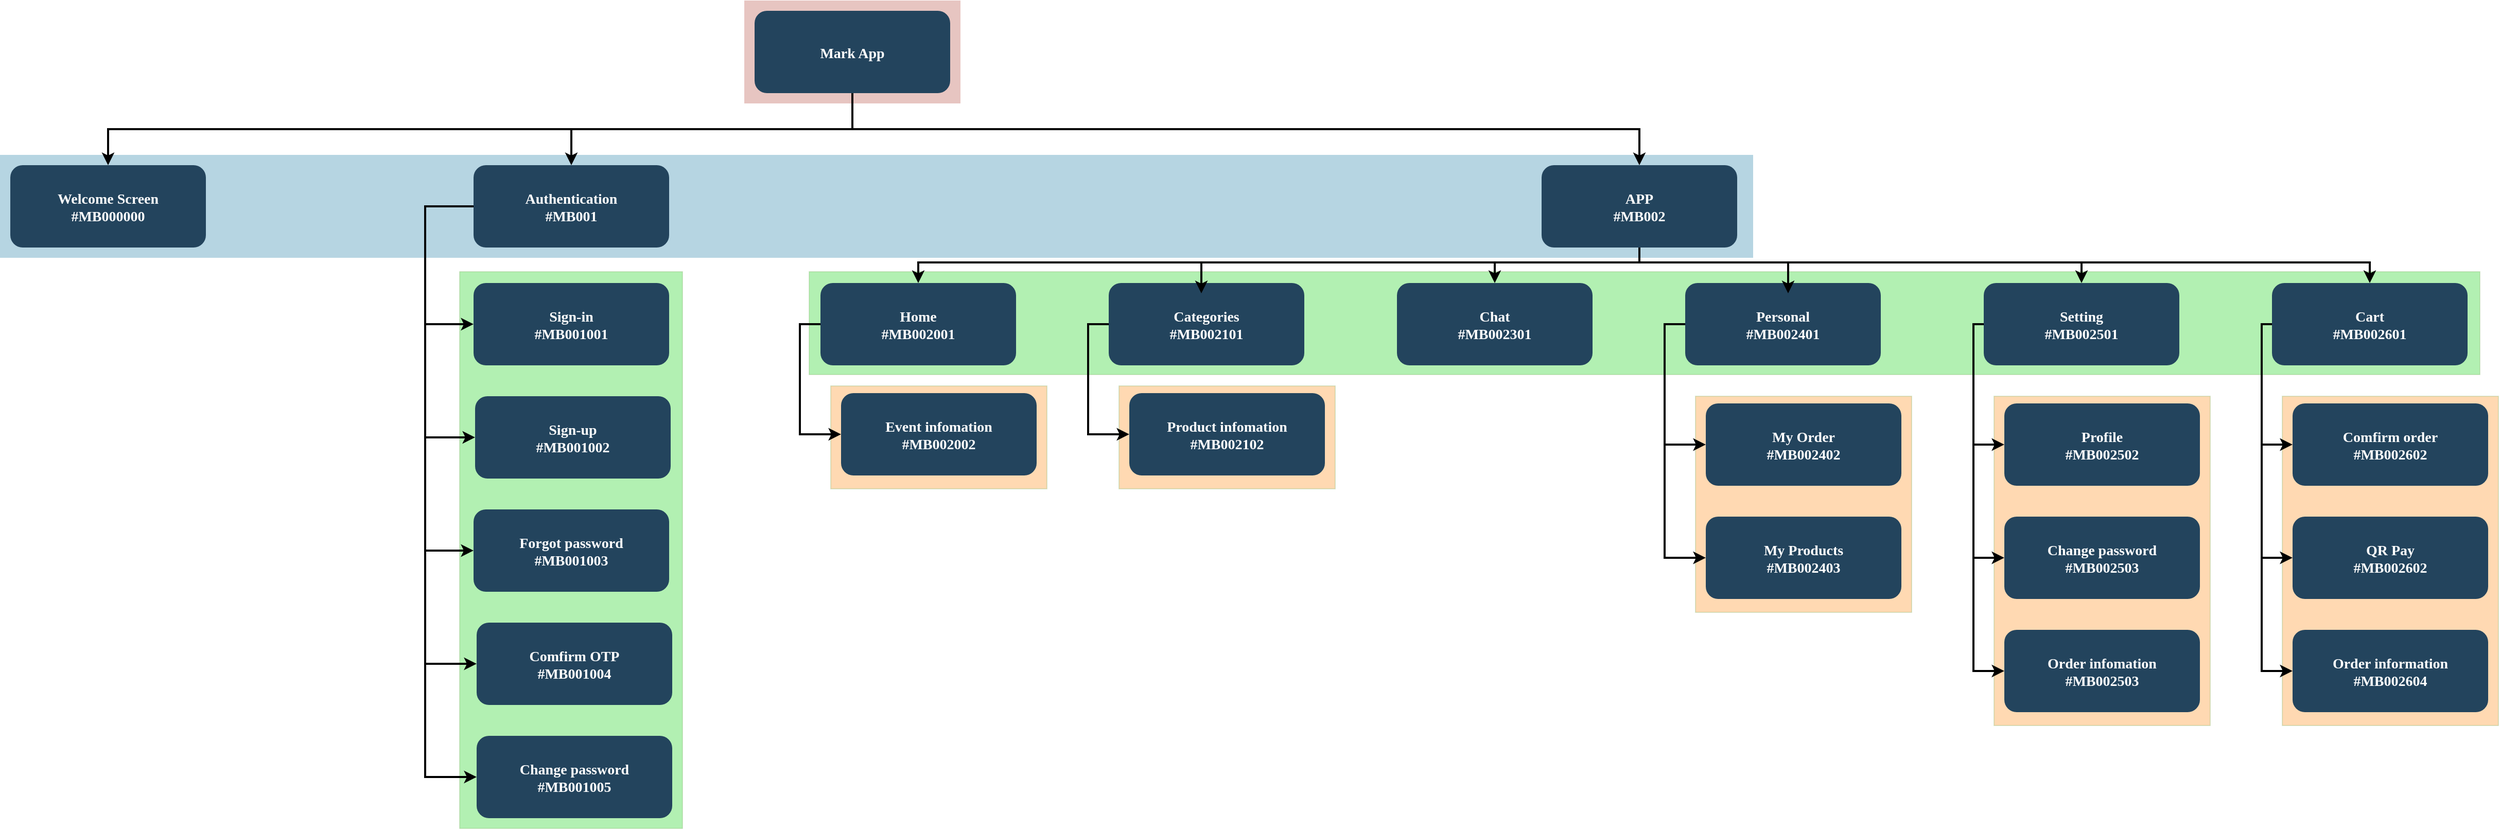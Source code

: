 <mxfile version="14.7.7" type="device" pages="2"><diagram name="Mobile" id="2c0d36ab-eaac-3732-788b-9136903baeff"><mxGraphModel dx="3472" dy="1928" grid="1" gridSize="10" guides="1" tooltips="1" connect="1" arrows="1" fold="1" page="1" pageScale="1.5" pageWidth="1169" pageHeight="827" background="none" math="0" shadow="0"><root><mxCell id="0"/><mxCell id="1" parent="0"/><mxCell id="SdXP8YHTttbCoYiQhdeV-156" value="" style="strokeColor=#82b366;opacity=30;fillColor=#FF8000;" parent="1" vertex="1"><mxGeometry x="2314" y="560" width="210" height="320" as="geometry"/></mxCell><mxCell id="SdXP8YHTttbCoYiQhdeV-155" value="" style="strokeColor=#82b366;opacity=30;fillColor=#FF8000;" parent="1" vertex="1"><mxGeometry x="2034" y="560" width="210" height="320" as="geometry"/></mxCell><mxCell id="SdXP8YHTttbCoYiQhdeV-154" value="" style="strokeColor=#82b366;opacity=30;fillColor=#FF8000;" parent="1" vertex="1"><mxGeometry x="1744" y="560" width="210" height="210" as="geometry"/></mxCell><mxCell id="SdXP8YHTttbCoYiQhdeV-153" value="" style="strokeColor=#82b366;opacity=30;fillColor=#FF8000;" parent="1" vertex="1"><mxGeometry x="1184" y="550" width="210" height="100" as="geometry"/></mxCell><mxCell id="SdXP8YHTttbCoYiQhdeV-152" value="" style="strokeColor=#82b366;opacity=30;fillColor=#FF8000;" parent="1" vertex="1"><mxGeometry x="904" y="550" width="210" height="100" as="geometry"/></mxCell><mxCell id="SdXP8YHTttbCoYiQhdeV-151" value="" style="strokeColor=#82b366;opacity=30;fillColor=#00CC00;" parent="1" vertex="1"><mxGeometry x="543.5" y="439" width="216.5" height="541" as="geometry"/></mxCell><mxCell id="SdXP8YHTttbCoYiQhdeV-149" value="" style="strokeColor=#82b366;opacity=30;fillColor=#00CC00;" parent="1" vertex="1"><mxGeometry x="883" y="439" width="1623" height="100" as="geometry"/></mxCell><mxCell id="123" value="" style="fillColor=#AE4132;strokeColor=none;opacity=30;" parent="1" vertex="1"><mxGeometry x="820" y="175.5" width="210" height="100.0" as="geometry"/></mxCell><mxCell id="122" value="" style="fillColor=#10739E;strokeColor=none;opacity=30;" parent="1" vertex="1"><mxGeometry x="97" y="325.5" width="1703" height="100" as="geometry"/></mxCell><mxCell id="2" value="Mark App" style="rounded=1;fillColor=#23445D;gradientColor=none;strokeColor=none;fontColor=#FFFFFF;fontStyle=1;fontFamily=Tahoma;fontSize=14" parent="1" vertex="1"><mxGeometry x="830" y="185.5" width="190" height="80" as="geometry"/></mxCell><mxCell id="10" value="APP&#10;#MB002" style="rounded=1;fillColor=#23445D;gradientColor=none;strokeColor=none;fontColor=#FFFFFF;fontStyle=1;fontFamily=Tahoma;fontSize=14" parent="1" vertex="1"><mxGeometry x="1594.5" y="335.5" width="190" height="80" as="geometry"/></mxCell><mxCell id="12" value="Authentication&#10;#MB001" style="rounded=1;fillColor=#23445D;gradientColor=none;strokeColor=none;fontColor=#FFFFFF;fontStyle=1;fontFamily=Tahoma;fontSize=14" parent="1" vertex="1"><mxGeometry x="557.0" y="335.5" width="190" height="80" as="geometry"/></mxCell><mxCell id="13" value="Welcome Screen&#10;#MB000000" style="rounded=1;fillColor=#23445D;gradientColor=none;strokeColor=none;fontColor=#FFFFFF;fontStyle=1;fontFamily=Tahoma;fontSize=14" parent="1" vertex="1"><mxGeometry x="107" y="335.5" width="190" height="80" as="geometry"/></mxCell><mxCell id="59" value="" style="edgeStyle=elbowEdgeStyle;elbow=vertical;strokeWidth=2;rounded=0" parent="1" source="2" target="12" edge="1"><mxGeometry x="347" y="225.5" width="100" height="100" as="geometry"><mxPoint x="862.0" y="275.5" as="sourcePoint"/><mxPoint x="1467.0" y="345.5" as="targetPoint"/></mxGeometry></mxCell><mxCell id="61" value="" style="edgeStyle=elbowEdgeStyle;elbow=vertical;strokeWidth=2;rounded=0" parent="1" source="2" target="13" edge="1"><mxGeometry x="-23" y="135.5" width="100" height="100" as="geometry"><mxPoint x="-23" y="235.5" as="sourcePoint"/><mxPoint x="77" y="135.5" as="targetPoint"/></mxGeometry></mxCell><mxCell id="SdXP8YHTttbCoYiQhdeV-123" value="" style="edgeStyle=elbowEdgeStyle;elbow=vertical;strokeWidth=2;rounded=0;exitX=0.5;exitY=1;exitDx=0;exitDy=0;entryX=0.5;entryY=0;entryDx=0;entryDy=0;" parent="1" source="2" target="10" edge="1"><mxGeometry x="347" y="225.5" width="100" height="100" as="geometry"><mxPoint x="862" y="275.5" as="sourcePoint"/><mxPoint x="1467" y="345.5" as="targetPoint"/></mxGeometry></mxCell><mxCell id="SdXP8YHTttbCoYiQhdeV-125" value="Sign-in&#10;#MB001001" style="rounded=1;fillColor=#23445D;gradientColor=none;strokeColor=none;fontColor=#FFFFFF;fontStyle=1;fontFamily=Tahoma;fontSize=14" parent="1" vertex="1"><mxGeometry x="557.0" y="450" width="190" height="80" as="geometry"/></mxCell><mxCell id="SdXP8YHTttbCoYiQhdeV-126" value="Sign-up&#10;#MB001002" style="rounded=1;fillColor=#23445D;gradientColor=none;strokeColor=none;fontColor=#FFFFFF;fontStyle=1;fontFamily=Tahoma;fontSize=14" parent="1" vertex="1"><mxGeometry x="558.5" y="560" width="190" height="80" as="geometry"/></mxCell><mxCell id="SdXP8YHTttbCoYiQhdeV-128" value="Forgot password&#10;#MB001003" style="rounded=1;fillColor=#23445D;gradientColor=none;strokeColor=none;fontColor=#FFFFFF;fontStyle=1;fontFamily=Tahoma;fontSize=14" parent="1" vertex="1"><mxGeometry x="557.0" y="670" width="190" height="80" as="geometry"/></mxCell><mxCell id="SdXP8YHTttbCoYiQhdeV-129" value="Comfirm OTP&#10;#MB001004" style="rounded=1;fillColor=#23445D;gradientColor=none;strokeColor=none;fontColor=#FFFFFF;fontStyle=1;fontFamily=Tahoma;fontSize=14" parent="1" vertex="1"><mxGeometry x="560.0" y="780" width="190" height="80" as="geometry"/></mxCell><mxCell id="SdXP8YHTttbCoYiQhdeV-130" value="Change password&#10;#MB001005" style="rounded=1;fillColor=#23445D;gradientColor=none;strokeColor=none;fontColor=#FFFFFF;fontStyle=1;fontFamily=Tahoma;fontSize=14" parent="1" vertex="1"><mxGeometry x="560.0" y="890" width="190" height="80" as="geometry"/></mxCell><mxCell id="SdXP8YHTttbCoYiQhdeV-131" value="Home&#10;#MB002001" style="rounded=1;fillColor=#23445D;gradientColor=none;strokeColor=none;fontColor=#FFFFFF;fontStyle=1;fontFamily=Tahoma;fontSize=14" parent="1" vertex="1"><mxGeometry x="894" y="450" width="190" height="80" as="geometry"/></mxCell><mxCell id="SdXP8YHTttbCoYiQhdeV-133" value="Categories&#10;#MB002101" style="rounded=1;fillColor=#23445D;gradientColor=none;strokeColor=none;fontColor=#FFFFFF;fontStyle=1;fontFamily=Tahoma;fontSize=14" parent="1" vertex="1"><mxGeometry x="1174" y="450" width="190" height="80" as="geometry"/></mxCell><mxCell id="SdXP8YHTttbCoYiQhdeV-134" value="Chat&#10;#MB002301" style="rounded=1;fillColor=#23445D;gradientColor=none;strokeColor=none;fontColor=#FFFFFF;fontStyle=1;fontFamily=Tahoma;fontSize=14" parent="1" vertex="1"><mxGeometry x="1454" y="450" width="190" height="80" as="geometry"/></mxCell><mxCell id="SdXP8YHTttbCoYiQhdeV-135" value="Setting&#10;#MB002501" style="rounded=1;fillColor=#23445D;gradientColor=none;strokeColor=none;fontColor=#FFFFFF;fontStyle=1;fontFamily=Tahoma;fontSize=14" parent="1" vertex="1"><mxGeometry x="2024" y="450" width="190" height="80" as="geometry"/></mxCell><mxCell id="SdXP8YHTttbCoYiQhdeV-136" value="Profile&#10;#MB002502" style="rounded=1;fillColor=#23445D;gradientColor=none;strokeColor=none;fontColor=#FFFFFF;fontStyle=1;fontFamily=Tahoma;fontSize=14" parent="1" vertex="1"><mxGeometry x="2044" y="567" width="190" height="80" as="geometry"/></mxCell><mxCell id="SdXP8YHTttbCoYiQhdeV-137" value="Change password&#10;#MB002503" style="rounded=1;fillColor=#23445D;gradientColor=none;strokeColor=none;fontColor=#FFFFFF;fontStyle=1;fontFamily=Tahoma;fontSize=14" parent="1" vertex="1"><mxGeometry x="2044" y="677" width="190" height="80" as="geometry"/></mxCell><mxCell id="SdXP8YHTttbCoYiQhdeV-138" value="Order infomation&#10;#MB002503" style="rounded=1;fillColor=#23445D;gradientColor=none;strokeColor=none;fontColor=#FFFFFF;fontStyle=1;fontFamily=Tahoma;fontSize=14" parent="1" vertex="1"><mxGeometry x="2044" y="787" width="190" height="80" as="geometry"/></mxCell><mxCell id="SdXP8YHTttbCoYiQhdeV-139" value="Personal&#10;#MB002401" style="rounded=1;fillColor=#23445D;gradientColor=none;strokeColor=none;fontColor=#FFFFFF;fontStyle=1;fontFamily=Tahoma;fontSize=14" parent="1" vertex="1"><mxGeometry x="1734" y="450" width="190" height="80" as="geometry"/></mxCell><mxCell id="SdXP8YHTttbCoYiQhdeV-140" value="Cart&#10;#MB002601" style="rounded=1;fillColor=#23445D;gradientColor=none;strokeColor=none;fontColor=#FFFFFF;fontStyle=1;fontFamily=Tahoma;fontSize=14" parent="1" vertex="1"><mxGeometry x="2304" y="450" width="190" height="80" as="geometry"/></mxCell><mxCell id="SdXP8YHTttbCoYiQhdeV-141" value="Comfirm order&#10;#MB002602" style="rounded=1;fillColor=#23445D;gradientColor=none;strokeColor=none;fontColor=#FFFFFF;fontStyle=1;fontFamily=Tahoma;fontSize=14" parent="1" vertex="1"><mxGeometry x="2324" y="567" width="190" height="80" as="geometry"/></mxCell><mxCell id="SdXP8YHTttbCoYiQhdeV-142" value="Order information&#10;#MB002604" style="rounded=1;fillColor=#23445D;gradientColor=none;strokeColor=none;fontColor=#FFFFFF;fontStyle=1;fontFamily=Tahoma;fontSize=14" parent="1" vertex="1"><mxGeometry x="2324" y="787" width="190" height="80" as="geometry"/></mxCell><mxCell id="SdXP8YHTttbCoYiQhdeV-143" value="QR Pay&#10;#MB002602" style="rounded=1;fillColor=#23445D;gradientColor=none;strokeColor=none;fontColor=#FFFFFF;fontStyle=1;fontFamily=Tahoma;fontSize=14" parent="1" vertex="1"><mxGeometry x="2324" y="677" width="190" height="80" as="geometry"/></mxCell><mxCell id="SdXP8YHTttbCoYiQhdeV-145" value="My Order&#10;#MB002402" style="rounded=1;fillColor=#23445D;gradientColor=none;strokeColor=none;fontColor=#FFFFFF;fontStyle=1;fontFamily=Tahoma;fontSize=14" parent="1" vertex="1"><mxGeometry x="1754" y="567" width="190" height="80" as="geometry"/></mxCell><mxCell id="SdXP8YHTttbCoYiQhdeV-146" value="My Products&#10;#MB002403" style="rounded=1;fillColor=#23445D;gradientColor=none;strokeColor=none;fontColor=#FFFFFF;fontStyle=1;fontFamily=Tahoma;fontSize=14" parent="1" vertex="1"><mxGeometry x="1754" y="677" width="190" height="80" as="geometry"/></mxCell><mxCell id="SdXP8YHTttbCoYiQhdeV-147" value="Event infomation&#10;#MB002002" style="rounded=1;fillColor=#23445D;gradientColor=none;strokeColor=none;fontColor=#FFFFFF;fontStyle=1;fontFamily=Tahoma;fontSize=14" parent="1" vertex="1"><mxGeometry x="914" y="557" width="190" height="80" as="geometry"/></mxCell><mxCell id="SdXP8YHTttbCoYiQhdeV-148" value="Product infomation&#10;#MB002102" style="rounded=1;fillColor=#23445D;gradientColor=none;strokeColor=none;fontColor=#FFFFFF;fontStyle=1;fontFamily=Tahoma;fontSize=14" parent="1" vertex="1"><mxGeometry x="1194" y="557" width="190" height="80" as="geometry"/></mxCell><mxCell id="SdXP8YHTttbCoYiQhdeV-157" value="" style="edgeStyle=elbowEdgeStyle;elbow=vertical;strokeWidth=2;rounded=0;exitX=0;exitY=0.5;exitDx=0;exitDy=0;entryX=0;entryY=0.5;entryDx=0;entryDy=0;" parent="1" source="12" target="SdXP8YHTttbCoYiQhdeV-125" edge="1"><mxGeometry x="-13" y="145.5" width="100" height="100" as="geometry"><mxPoint x="935" y="275.5" as="sourcePoint"/><mxPoint x="212" y="345.5" as="targetPoint"/><Array as="points"><mxPoint x="510" y="440"/></Array></mxGeometry></mxCell><mxCell id="SdXP8YHTttbCoYiQhdeV-162" value="" style="edgeStyle=elbowEdgeStyle;elbow=vertical;strokeWidth=2;rounded=0;exitX=0;exitY=0.5;exitDx=0;exitDy=0;entryX=0;entryY=0.5;entryDx=0;entryDy=0;" parent="1" source="12" target="SdXP8YHTttbCoYiQhdeV-126" edge="1"><mxGeometry x="-3" y="155.5" width="100" height="100" as="geometry"><mxPoint x="567" y="385.5" as="sourcePoint"/><mxPoint x="567" y="500" as="targetPoint"/><Array as="points"><mxPoint x="510" y="530"/><mxPoint x="520" y="450"/></Array></mxGeometry></mxCell><mxCell id="SdXP8YHTttbCoYiQhdeV-163" value="" style="edgeStyle=elbowEdgeStyle;elbow=vertical;strokeWidth=2;rounded=0;exitX=0;exitY=0.5;exitDx=0;exitDy=0;entryX=0;entryY=0.5;entryDx=0;entryDy=0;" parent="1" source="12" target="SdXP8YHTttbCoYiQhdeV-128" edge="1"><mxGeometry x="7" y="165.5" width="100" height="100" as="geometry"><mxPoint x="567" y="385.5" as="sourcePoint"/><mxPoint x="568.5" y="610" as="targetPoint"/><Array as="points"><mxPoint x="510" y="650"/><mxPoint x="520" y="540"/><mxPoint x="530" y="460"/></Array></mxGeometry></mxCell><mxCell id="SdXP8YHTttbCoYiQhdeV-164" value="" style="edgeStyle=elbowEdgeStyle;elbow=vertical;strokeWidth=2;rounded=0;exitX=0;exitY=0.5;exitDx=0;exitDy=0;entryX=0;entryY=0.5;entryDx=0;entryDy=0;" parent="1" source="12" target="SdXP8YHTttbCoYiQhdeV-129" edge="1"><mxGeometry x="17" y="175.5" width="100" height="100" as="geometry"><mxPoint x="567" y="385.5" as="sourcePoint"/><mxPoint x="567" y="720" as="targetPoint"/><Array as="points"><mxPoint x="510" y="770"/><mxPoint x="520" y="660"/><mxPoint x="530" y="550"/><mxPoint x="540" y="470"/></Array></mxGeometry></mxCell><mxCell id="SdXP8YHTttbCoYiQhdeV-165" value="" style="edgeStyle=elbowEdgeStyle;elbow=vertical;strokeWidth=2;rounded=0;exitX=0;exitY=0.5;exitDx=0;exitDy=0;entryX=0;entryY=0.5;entryDx=0;entryDy=0;" parent="1" source="12" target="SdXP8YHTttbCoYiQhdeV-130" edge="1"><mxGeometry x="27" y="185.5" width="100" height="100" as="geometry"><mxPoint x="567" y="385.5" as="sourcePoint"/><mxPoint x="570.0" y="830" as="targetPoint"/><Array as="points"><mxPoint x="510" y="900"/><mxPoint x="520" y="780"/><mxPoint x="530" y="670"/><mxPoint x="540" y="560"/><mxPoint x="550" y="480"/></Array></mxGeometry></mxCell><mxCell id="SdXP8YHTttbCoYiQhdeV-166" value="" style="edgeStyle=elbowEdgeStyle;elbow=vertical;strokeWidth=2;rounded=0;exitX=0.5;exitY=1;exitDx=0;exitDy=0;entryX=0.5;entryY=0;entryDx=0;entryDy=0;" parent="1" source="10" target="SdXP8YHTttbCoYiQhdeV-131" edge="1"><mxGeometry x="291" y="235.5" width="100" height="100" as="geometry"><mxPoint x="869" y="275.5" as="sourcePoint"/><mxPoint x="1559" y="345.5" as="targetPoint"/><Array as="points"><mxPoint x="1104" y="430"/><mxPoint x="1174" y="416"/><mxPoint x="1184" y="432"/></Array></mxGeometry></mxCell><mxCell id="SdXP8YHTttbCoYiQhdeV-167" value="" style="edgeStyle=elbowEdgeStyle;elbow=vertical;strokeWidth=2;rounded=0;exitX=0.5;exitY=1;exitDx=0;exitDy=0;" parent="1" source="10" edge="1"><mxGeometry x="301" y="245.5" width="100" height="100" as="geometry"><mxPoint x="1559" y="425.5" as="sourcePoint"/><mxPoint x="1264" y="460" as="targetPoint"/><Array as="points"><mxPoint x="1344" y="430"/></Array></mxGeometry></mxCell><mxCell id="SdXP8YHTttbCoYiQhdeV-171" value="" style="edgeStyle=elbowEdgeStyle;elbow=vertical;strokeWidth=2;rounded=0;exitX=0.5;exitY=1;exitDx=0;exitDy=0;" parent="1" source="10" edge="1"><mxGeometry x="311" y="255.5" width="100" height="100" as="geometry"><mxPoint x="1559" y="425.5" as="sourcePoint"/><mxPoint x="1834" y="460" as="targetPoint"/><Array as="points"><mxPoint x="1614" y="430"/><mxPoint x="1354" y="440"/></Array></mxGeometry></mxCell><mxCell id="SdXP8YHTttbCoYiQhdeV-172" value="" style="edgeStyle=elbowEdgeStyle;elbow=vertical;strokeWidth=2;rounded=0;exitX=0.5;exitY=1;exitDx=0;exitDy=0;entryX=0.5;entryY=0;entryDx=0;entryDy=0;" parent="1" source="10" target="SdXP8YHTttbCoYiQhdeV-135" edge="1"><mxGeometry x="321" y="265.5" width="100" height="100" as="geometry"><mxPoint x="1559" y="425.5" as="sourcePoint"/><mxPoint x="1844" y="470" as="targetPoint"/><Array as="points"><mxPoint x="1924" y="430"/><mxPoint x="1624" y="440"/><mxPoint x="1364" y="450"/></Array></mxGeometry></mxCell><mxCell id="SdXP8YHTttbCoYiQhdeV-173" value="" style="edgeStyle=elbowEdgeStyle;elbow=vertical;strokeWidth=2;rounded=0;exitX=0.5;exitY=1;exitDx=0;exitDy=0;entryX=0.5;entryY=0;entryDx=0;entryDy=0;" parent="1" source="10" target="SdXP8YHTttbCoYiQhdeV-140" edge="1"><mxGeometry x="331" y="275.5" width="100" height="100" as="geometry"><mxPoint x="1559" y="425.5" as="sourcePoint"/><mxPoint x="2129" y="460" as="targetPoint"/><Array as="points"><mxPoint x="2294" y="430"/><mxPoint x="1934" y="440"/><mxPoint x="1634" y="450"/><mxPoint x="1374" y="460"/></Array></mxGeometry></mxCell><mxCell id="SdXP8YHTttbCoYiQhdeV-174" value="" style="edgeStyle=elbowEdgeStyle;elbow=vertical;strokeWidth=2;rounded=0;exitX=0;exitY=0.5;exitDx=0;exitDy=0;entryX=0;entryY=0.5;entryDx=0;entryDy=0;" parent="1" source="SdXP8YHTttbCoYiQhdeV-131" target="SdXP8YHTttbCoYiQhdeV-147" edge="1"><mxGeometry x="301" y="245.5" width="100" height="100" as="geometry"><mxPoint x="1559" y="425.5" as="sourcePoint"/><mxPoint x="999" y="460" as="targetPoint"/><Array as="points"><mxPoint x="874" y="550"/><mxPoint x="1114" y="440"/><mxPoint x="1184" y="426"/><mxPoint x="1194" y="442"/></Array></mxGeometry></mxCell><mxCell id="SdXP8YHTttbCoYiQhdeV-175" value="" style="edgeStyle=elbowEdgeStyle;elbow=vertical;strokeWidth=2;rounded=0;exitX=0;exitY=0.5;exitDx=0;exitDy=0;entryX=0;entryY=0.5;entryDx=0;entryDy=0;" parent="1" source="SdXP8YHTttbCoYiQhdeV-133" target="SdXP8YHTttbCoYiQhdeV-148" edge="1"><mxGeometry x="311" y="255.5" width="100" height="100" as="geometry"><mxPoint x="904" y="500" as="sourcePoint"/><mxPoint x="924" y="607" as="targetPoint"/><Array as="points"><mxPoint x="1154" y="560"/><mxPoint x="884" y="560"/><mxPoint x="1124" y="450"/><mxPoint x="1194" y="436"/><mxPoint x="1204" y="452"/></Array></mxGeometry></mxCell><mxCell id="SdXP8YHTttbCoYiQhdeV-176" value="" style="edgeStyle=elbowEdgeStyle;elbow=vertical;strokeWidth=2;rounded=0;entryX=0;entryY=0.5;entryDx=0;entryDy=0;" parent="1" source="SdXP8YHTttbCoYiQhdeV-139" target="SdXP8YHTttbCoYiQhdeV-145" edge="1"><mxGeometry x="321" y="265.5" width="100" height="100" as="geometry"><mxPoint x="1184" y="500" as="sourcePoint"/><mxPoint x="1204" y="607" as="targetPoint"/><Array as="points"><mxPoint x="1714" y="560"/><mxPoint x="1164" y="570"/><mxPoint x="894" y="570"/><mxPoint x="1134" y="460"/><mxPoint x="1204" y="446"/><mxPoint x="1214" y="462"/></Array></mxGeometry></mxCell><mxCell id="SdXP8YHTttbCoYiQhdeV-177" value="" style="edgeStyle=elbowEdgeStyle;elbow=vertical;strokeWidth=2;rounded=0;entryX=0;entryY=0.5;entryDx=0;entryDy=0;exitX=0;exitY=0.5;exitDx=0;exitDy=0;" parent="1" source="SdXP8YHTttbCoYiQhdeV-139" target="SdXP8YHTttbCoYiQhdeV-146" edge="1"><mxGeometry x="331" y="275.5" width="100" height="100" as="geometry"><mxPoint x="1744" y="500" as="sourcePoint"/><mxPoint x="1764" y="617" as="targetPoint"/><Array as="points"><mxPoint x="1714" y="670"/><mxPoint x="1724" y="570"/><mxPoint x="1174" y="580"/><mxPoint x="904" y="580"/><mxPoint x="1144" y="470"/><mxPoint x="1214" y="456"/><mxPoint x="1224" y="472"/></Array></mxGeometry></mxCell><mxCell id="SdXP8YHTttbCoYiQhdeV-178" value="" style="edgeStyle=elbowEdgeStyle;elbow=vertical;strokeWidth=2;rounded=0;entryX=0;entryY=0.5;entryDx=0;entryDy=0;exitX=0;exitY=0.5;exitDx=0;exitDy=0;" parent="1" source="SdXP8YHTttbCoYiQhdeV-135" target="SdXP8YHTttbCoYiQhdeV-137" edge="1"><mxGeometry x="341" y="285.5" width="100" height="100" as="geometry"><mxPoint x="1744" y="500" as="sourcePoint"/><mxPoint x="1764" y="727" as="targetPoint"/><Array as="points"><mxPoint x="2014" y="650"/><mxPoint x="1724" y="680"/><mxPoint x="1734" y="580"/><mxPoint x="1184" y="590"/><mxPoint x="914" y="590"/><mxPoint x="1154" y="480"/><mxPoint x="1224" y="466"/><mxPoint x="1234" y="482"/></Array></mxGeometry></mxCell><mxCell id="SdXP8YHTttbCoYiQhdeV-181" value="" style="edgeStyle=elbowEdgeStyle;elbow=vertical;strokeWidth=2;rounded=0;entryX=0;entryY=0.5;entryDx=0;entryDy=0;exitX=0;exitY=0.5;exitDx=0;exitDy=0;" parent="1" source="SdXP8YHTttbCoYiQhdeV-135" target="SdXP8YHTttbCoYiQhdeV-136" edge="1"><mxGeometry x="331" y="275.5" width="100" height="100" as="geometry"><mxPoint x="1744" y="500" as="sourcePoint"/><mxPoint x="1764" y="617" as="targetPoint"/><Array as="points"><mxPoint x="2014" y="550"/><mxPoint x="1724" y="570"/><mxPoint x="1174" y="580"/><mxPoint x="904" y="580"/><mxPoint x="1144" y="470"/><mxPoint x="1214" y="456"/><mxPoint x="1224" y="472"/></Array></mxGeometry></mxCell><mxCell id="SdXP8YHTttbCoYiQhdeV-182" value="" style="edgeStyle=elbowEdgeStyle;elbow=vertical;strokeWidth=2;rounded=0;entryX=0;entryY=0.5;entryDx=0;entryDy=0;exitX=0;exitY=0.5;exitDx=0;exitDy=0;" parent="1" source="SdXP8YHTttbCoYiQhdeV-135" target="SdXP8YHTttbCoYiQhdeV-138" edge="1"><mxGeometry x="341" y="285.5" width="100" height="100" as="geometry"><mxPoint x="2034" y="500" as="sourcePoint"/><mxPoint x="2054" y="617" as="targetPoint"/><Array as="points"><mxPoint x="2014" y="770"/><mxPoint x="2024" y="560"/><mxPoint x="1734" y="580"/><mxPoint x="1184" y="590"/><mxPoint x="914" y="590"/><mxPoint x="1154" y="480"/><mxPoint x="1224" y="466"/><mxPoint x="1234" y="482"/></Array></mxGeometry></mxCell><mxCell id="SdXP8YHTttbCoYiQhdeV-183" value="" style="edgeStyle=elbowEdgeStyle;elbow=vertical;strokeWidth=2;rounded=0;entryX=0;entryY=0.5;entryDx=0;entryDy=0;" parent="1" source="SdXP8YHTttbCoYiQhdeV-140" target="SdXP8YHTttbCoYiQhdeV-141" edge="1"><mxGeometry x="351" y="295.5" width="100" height="100" as="geometry"><mxPoint x="2034" y="500" as="sourcePoint"/><mxPoint x="2054" y="837.0" as="targetPoint"/><Array as="points"><mxPoint x="2294" y="570"/><mxPoint x="2024" y="780"/><mxPoint x="2034" y="570"/><mxPoint x="1744" y="590"/><mxPoint x="1194" y="600"/><mxPoint x="924" y="600"/><mxPoint x="1164" y="490"/><mxPoint x="1234" y="476"/><mxPoint x="1244" y="492"/></Array></mxGeometry></mxCell><mxCell id="SdXP8YHTttbCoYiQhdeV-184" value="" style="edgeStyle=elbowEdgeStyle;elbow=vertical;strokeWidth=2;rounded=0;entryX=0;entryY=0.5;entryDx=0;entryDy=0;exitX=0;exitY=0.5;exitDx=0;exitDy=0;" parent="1" source="SdXP8YHTttbCoYiQhdeV-140" target="SdXP8YHTttbCoYiQhdeV-143" edge="1"><mxGeometry x="361" y="305.5" width="100" height="100" as="geometry"><mxPoint x="2314.0" y="500" as="sourcePoint"/><mxPoint x="2334.0" y="617" as="targetPoint"/><Array as="points"><mxPoint x="2294" y="690"/><mxPoint x="2304" y="580"/><mxPoint x="2034" y="790"/><mxPoint x="2044" y="580"/><mxPoint x="1754" y="600"/><mxPoint x="1204" y="610"/><mxPoint x="934" y="610"/><mxPoint x="1174" y="500"/><mxPoint x="1244" y="486"/><mxPoint x="1254" y="502"/></Array></mxGeometry></mxCell><mxCell id="SdXP8YHTttbCoYiQhdeV-185" value="" style="edgeStyle=elbowEdgeStyle;elbow=vertical;strokeWidth=2;rounded=0;entryX=0;entryY=0.5;entryDx=0;entryDy=0;exitX=0;exitY=0.5;exitDx=0;exitDy=0;" parent="1" source="SdXP8YHTttbCoYiQhdeV-140" target="SdXP8YHTttbCoYiQhdeV-142" edge="1"><mxGeometry x="371" y="315.5" width="100" height="100" as="geometry"><mxPoint x="2314.0" y="500" as="sourcePoint"/><mxPoint x="2334.0" y="727" as="targetPoint"/><Array as="points"><mxPoint x="2294" y="790"/><mxPoint x="2304" y="700"/><mxPoint x="2314" y="590"/><mxPoint x="2044" y="800"/><mxPoint x="2054" y="590"/><mxPoint x="1764" y="610"/><mxPoint x="1214" y="620"/><mxPoint x="944" y="620"/><mxPoint x="1184" y="510"/><mxPoint x="1254" y="496"/><mxPoint x="1264" y="512"/></Array></mxGeometry></mxCell><mxCell id="SdXP8YHTttbCoYiQhdeV-186" value="" style="edgeStyle=elbowEdgeStyle;elbow=vertical;strokeWidth=2;rounded=0;exitX=0.5;exitY=1;exitDx=0;exitDy=0;entryX=0.5;entryY=0;entryDx=0;entryDy=0;" parent="1" source="10" target="SdXP8YHTttbCoYiQhdeV-134" edge="1"><mxGeometry x="311" y="255.5" width="100" height="100" as="geometry"><mxPoint x="1704.5" y="425.5" as="sourcePoint"/><mxPoint x="1274" y="470" as="targetPoint"/><Array as="points"><mxPoint x="1554" y="430"/><mxPoint x="1354" y="440"/></Array></mxGeometry></mxCell></root></mxGraphModel></diagram><diagram id="wQgk_hIRHgwuKeA7imn8" name="Director"><mxGraphModel dx="2170" dy="1205" grid="1" gridSize="10" guides="1" tooltips="1" connect="1" arrows="1" fold="1" page="1" pageScale="1" pageWidth="850" pageHeight="1100" math="0" shadow="0"><root><mxCell id="M6Y-yEehv_JScH5ZhMQF-0"/><mxCell id="M6Y-yEehv_JScH5ZhMQF-1" parent="M6Y-yEehv_JScH5ZhMQF-0"/><mxCell id="K8Jl50H4xWvjaZApObP4-1" value="" style="strokeColor=#82b366;opacity=30;fillColor=#FF8000;" vertex="1" parent="M6Y-yEehv_JScH5ZhMQF-1"><mxGeometry x="1450" y="556" width="210" height="320" as="geometry"/></mxCell><mxCell id="K8Jl50H4xWvjaZApObP4-5" value="" style="strokeColor=#82b366;opacity=30;fillColor=#00CC00;" vertex="1" parent="M6Y-yEehv_JScH5ZhMQF-1"><mxGeometry x="543.5" y="439" width="216.5" height="541" as="geometry"/></mxCell><mxCell id="K8Jl50H4xWvjaZApObP4-6" value="" style="strokeColor=#82b366;opacity=30;fillColor=#00CC00;" vertex="1" parent="M6Y-yEehv_JScH5ZhMQF-1"><mxGeometry x="883" y="439" width="777" height="100" as="geometry"/></mxCell><mxCell id="K8Jl50H4xWvjaZApObP4-7" value="" style="fillColor=#AE4132;strokeColor=none;opacity=30;" vertex="1" parent="M6Y-yEehv_JScH5ZhMQF-1"><mxGeometry x="820" y="175.5" width="210" height="100.0" as="geometry"/></mxCell><mxCell id="K8Jl50H4xWvjaZApObP4-8" value="" style="fillColor=#10739E;strokeColor=none;opacity=30;" vertex="1" parent="M6Y-yEehv_JScH5ZhMQF-1"><mxGeometry x="500" y="325.5" width="800" height="100" as="geometry"/></mxCell><mxCell id="K8Jl50H4xWvjaZApObP4-9" value="Mark App" style="rounded=1;fillColor=#23445D;gradientColor=none;strokeColor=none;fontColor=#FFFFFF;fontStyle=1;fontFamily=Tahoma;fontSize=14" vertex="1" parent="M6Y-yEehv_JScH5ZhMQF-1"><mxGeometry x="830" y="185.5" width="190" height="80" as="geometry"/></mxCell><mxCell id="K8Jl50H4xWvjaZApObP4-10" value="APP&#10;#MB002" style="rounded=1;fillColor=#23445D;gradientColor=none;strokeColor=none;fontColor=#FFFFFF;fontStyle=1;fontFamily=Tahoma;fontSize=14" vertex="1" parent="M6Y-yEehv_JScH5ZhMQF-1"><mxGeometry x="1090" y="335.5" width="190" height="80" as="geometry"/></mxCell><mxCell id="K8Jl50H4xWvjaZApObP4-11" value="Authentication&#10;#MB001" style="rounded=1;fillColor=#23445D;gradientColor=none;strokeColor=none;fontColor=#FFFFFF;fontStyle=1;fontFamily=Tahoma;fontSize=14" vertex="1" parent="M6Y-yEehv_JScH5ZhMQF-1"><mxGeometry x="557.0" y="335.5" width="190" height="80" as="geometry"/></mxCell><mxCell id="K8Jl50H4xWvjaZApObP4-13" value="" style="edgeStyle=elbowEdgeStyle;elbow=vertical;strokeWidth=2;rounded=0" edge="1" parent="M6Y-yEehv_JScH5ZhMQF-1" source="K8Jl50H4xWvjaZApObP4-9" target="K8Jl50H4xWvjaZApObP4-11"><mxGeometry x="347" y="225.5" width="100" height="100" as="geometry"><mxPoint x="862.0" y="275.5" as="sourcePoint"/><mxPoint x="1467.0" y="345.5" as="targetPoint"/></mxGeometry></mxCell><mxCell id="K8Jl50H4xWvjaZApObP4-15" value="" style="edgeStyle=elbowEdgeStyle;elbow=vertical;strokeWidth=2;rounded=0;exitX=0.5;exitY=1;exitDx=0;exitDy=0;entryX=0.5;entryY=0;entryDx=0;entryDy=0;" edge="1" parent="M6Y-yEehv_JScH5ZhMQF-1" source="K8Jl50H4xWvjaZApObP4-9" target="K8Jl50H4xWvjaZApObP4-10"><mxGeometry x="347" y="225.5" width="100" height="100" as="geometry"><mxPoint x="862" y="275.5" as="sourcePoint"/><mxPoint x="1467" y="345.5" as="targetPoint"/></mxGeometry></mxCell><mxCell id="K8Jl50H4xWvjaZApObP4-16" value="Sign-in&#10;#MB001001" style="rounded=1;fillColor=#23445D;gradientColor=none;strokeColor=none;fontColor=#FFFFFF;fontStyle=1;fontFamily=Tahoma;fontSize=14" vertex="1" parent="M6Y-yEehv_JScH5ZhMQF-1"><mxGeometry x="557.0" y="450" width="190" height="80" as="geometry"/></mxCell><mxCell id="K8Jl50H4xWvjaZApObP4-17" value="Sign-up&#10;#MB001002" style="rounded=1;fillColor=#23445D;gradientColor=none;strokeColor=none;fontColor=#FFFFFF;fontStyle=1;fontFamily=Tahoma;fontSize=14" vertex="1" parent="M6Y-yEehv_JScH5ZhMQF-1"><mxGeometry x="558.5" y="560" width="190" height="80" as="geometry"/></mxCell><mxCell id="K8Jl50H4xWvjaZApObP4-18" value="Forgot password&#10;#MB001003" style="rounded=1;fillColor=#23445D;gradientColor=none;strokeColor=none;fontColor=#FFFFFF;fontStyle=1;fontFamily=Tahoma;fontSize=14" vertex="1" parent="M6Y-yEehv_JScH5ZhMQF-1"><mxGeometry x="557.0" y="670" width="190" height="80" as="geometry"/></mxCell><mxCell id="K8Jl50H4xWvjaZApObP4-19" value="Comfirm OTP&#10;#MB001004" style="rounded=1;fillColor=#23445D;gradientColor=none;strokeColor=none;fontColor=#FFFFFF;fontStyle=1;fontFamily=Tahoma;fontSize=14" vertex="1" parent="M6Y-yEehv_JScH5ZhMQF-1"><mxGeometry x="560.0" y="780" width="190" height="80" as="geometry"/></mxCell><mxCell id="K8Jl50H4xWvjaZApObP4-20" value="Change password&#10;#MB001005" style="rounded=1;fillColor=#23445D;gradientColor=none;strokeColor=none;fontColor=#FFFFFF;fontStyle=1;fontFamily=Tahoma;fontSize=14" vertex="1" parent="M6Y-yEehv_JScH5ZhMQF-1"><mxGeometry x="560.0" y="890" width="190" height="80" as="geometry"/></mxCell><mxCell id="K8Jl50H4xWvjaZApObP4-21" value="Dashboard&#10;#MB002001" style="rounded=1;fillColor=#23445D;gradientColor=none;strokeColor=none;fontColor=#FFFFFF;fontStyle=1;fontFamily=Tahoma;fontSize=14" vertex="1" parent="M6Y-yEehv_JScH5ZhMQF-1"><mxGeometry x="894" y="450" width="190" height="80" as="geometry"/></mxCell><mxCell id="K8Jl50H4xWvjaZApObP4-23" value="Chat&#10;#MB002301" style="rounded=1;fillColor=#23445D;gradientColor=none;strokeColor=none;fontColor=#FFFFFF;fontStyle=1;fontFamily=Tahoma;fontSize=14" vertex="1" parent="M6Y-yEehv_JScH5ZhMQF-1"><mxGeometry x="1190" y="449" width="190" height="80" as="geometry"/></mxCell><mxCell id="K8Jl50H4xWvjaZApObP4-24" value="Setting&#10;#MB002501" style="rounded=1;fillColor=#23445D;gradientColor=none;strokeColor=none;fontColor=#FFFFFF;fontStyle=1;fontFamily=Tahoma;fontSize=14" vertex="1" parent="M6Y-yEehv_JScH5ZhMQF-1"><mxGeometry x="1440" y="449" width="190" height="80" as="geometry"/></mxCell><mxCell id="K8Jl50H4xWvjaZApObP4-25" value="Profile&#10;#MB002502" style="rounded=1;fillColor=#23445D;gradientColor=none;strokeColor=none;fontColor=#FFFFFF;fontStyle=1;fontFamily=Tahoma;fontSize=14" vertex="1" parent="M6Y-yEehv_JScH5ZhMQF-1"><mxGeometry x="1460" y="566" width="190" height="80" as="geometry"/></mxCell><mxCell id="K8Jl50H4xWvjaZApObP4-26" value="Change password&#10;#MB002503" style="rounded=1;fillColor=#23445D;gradientColor=none;strokeColor=none;fontColor=#FFFFFF;fontStyle=1;fontFamily=Tahoma;fontSize=14" vertex="1" parent="M6Y-yEehv_JScH5ZhMQF-1"><mxGeometry x="1460" y="676" width="190" height="80" as="geometry"/></mxCell><mxCell id="K8Jl50H4xWvjaZApObP4-27" value="Dashboard view&#10;#MB002503" style="rounded=1;fillColor=#23445D;gradientColor=none;strokeColor=none;fontColor=#FFFFFF;fontStyle=1;fontFamily=Tahoma;fontSize=14" vertex="1" parent="M6Y-yEehv_JScH5ZhMQF-1"><mxGeometry x="1460" y="786" width="190" height="80" as="geometry"/></mxCell><mxCell id="K8Jl50H4xWvjaZApObP4-37" value="" style="edgeStyle=elbowEdgeStyle;elbow=vertical;strokeWidth=2;rounded=0;exitX=0;exitY=0.5;exitDx=0;exitDy=0;entryX=0;entryY=0.5;entryDx=0;entryDy=0;" edge="1" parent="M6Y-yEehv_JScH5ZhMQF-1" source="K8Jl50H4xWvjaZApObP4-11" target="K8Jl50H4xWvjaZApObP4-16"><mxGeometry x="-13" y="145.5" width="100" height="100" as="geometry"><mxPoint x="935" y="275.5" as="sourcePoint"/><mxPoint x="212" y="345.5" as="targetPoint"/><Array as="points"><mxPoint x="510" y="440"/></Array></mxGeometry></mxCell><mxCell id="K8Jl50H4xWvjaZApObP4-38" value="" style="edgeStyle=elbowEdgeStyle;elbow=vertical;strokeWidth=2;rounded=0;exitX=0;exitY=0.5;exitDx=0;exitDy=0;entryX=0;entryY=0.5;entryDx=0;entryDy=0;" edge="1" parent="M6Y-yEehv_JScH5ZhMQF-1" source="K8Jl50H4xWvjaZApObP4-11" target="K8Jl50H4xWvjaZApObP4-17"><mxGeometry x="-3" y="155.5" width="100" height="100" as="geometry"><mxPoint x="567" y="385.5" as="sourcePoint"/><mxPoint x="567" y="500" as="targetPoint"/><Array as="points"><mxPoint x="510" y="530"/><mxPoint x="520" y="450"/></Array></mxGeometry></mxCell><mxCell id="K8Jl50H4xWvjaZApObP4-39" value="" style="edgeStyle=elbowEdgeStyle;elbow=vertical;strokeWidth=2;rounded=0;exitX=0;exitY=0.5;exitDx=0;exitDy=0;entryX=0;entryY=0.5;entryDx=0;entryDy=0;" edge="1" parent="M6Y-yEehv_JScH5ZhMQF-1" source="K8Jl50H4xWvjaZApObP4-11" target="K8Jl50H4xWvjaZApObP4-18"><mxGeometry x="7" y="165.5" width="100" height="100" as="geometry"><mxPoint x="567" y="385.5" as="sourcePoint"/><mxPoint x="568.5" y="610" as="targetPoint"/><Array as="points"><mxPoint x="510" y="650"/><mxPoint x="520" y="540"/><mxPoint x="530" y="460"/></Array></mxGeometry></mxCell><mxCell id="K8Jl50H4xWvjaZApObP4-40" value="" style="edgeStyle=elbowEdgeStyle;elbow=vertical;strokeWidth=2;rounded=0;exitX=0;exitY=0.5;exitDx=0;exitDy=0;entryX=0;entryY=0.5;entryDx=0;entryDy=0;" edge="1" parent="M6Y-yEehv_JScH5ZhMQF-1" source="K8Jl50H4xWvjaZApObP4-11" target="K8Jl50H4xWvjaZApObP4-19"><mxGeometry x="17" y="175.5" width="100" height="100" as="geometry"><mxPoint x="567" y="385.5" as="sourcePoint"/><mxPoint x="567" y="720" as="targetPoint"/><Array as="points"><mxPoint x="510" y="770"/><mxPoint x="520" y="660"/><mxPoint x="530" y="550"/><mxPoint x="540" y="470"/></Array></mxGeometry></mxCell><mxCell id="K8Jl50H4xWvjaZApObP4-41" value="" style="edgeStyle=elbowEdgeStyle;elbow=vertical;strokeWidth=2;rounded=0;exitX=0;exitY=0.5;exitDx=0;exitDy=0;entryX=0;entryY=0.5;entryDx=0;entryDy=0;" edge="1" parent="M6Y-yEehv_JScH5ZhMQF-1" source="K8Jl50H4xWvjaZApObP4-11" target="K8Jl50H4xWvjaZApObP4-20"><mxGeometry x="27" y="185.5" width="100" height="100" as="geometry"><mxPoint x="567" y="385.5" as="sourcePoint"/><mxPoint x="570.0" y="830" as="targetPoint"/><Array as="points"><mxPoint x="510" y="900"/><mxPoint x="520" y="780"/><mxPoint x="530" y="670"/><mxPoint x="540" y="560"/><mxPoint x="550" y="480"/></Array></mxGeometry></mxCell><mxCell id="K8Jl50H4xWvjaZApObP4-42" value="" style="edgeStyle=elbowEdgeStyle;elbow=vertical;strokeWidth=2;rounded=0;exitX=0.5;exitY=1;exitDx=0;exitDy=0;entryX=0.5;entryY=0;entryDx=0;entryDy=0;" edge="1" parent="M6Y-yEehv_JScH5ZhMQF-1" source="K8Jl50H4xWvjaZApObP4-10" target="K8Jl50H4xWvjaZApObP4-21"><mxGeometry x="291" y="235.5" width="100" height="100" as="geometry"><mxPoint x="869" y="275.5" as="sourcePoint"/><mxPoint x="1559" y="345.5" as="targetPoint"/><Array as="points"><mxPoint x="1104" y="430"/><mxPoint x="1174" y="416"/><mxPoint x="1184" y="432"/></Array></mxGeometry></mxCell><mxCell id="K8Jl50H4xWvjaZApObP4-45" value="" style="edgeStyle=elbowEdgeStyle;elbow=vertical;strokeWidth=2;rounded=0;exitX=0.5;exitY=1;exitDx=0;exitDy=0;entryX=0.5;entryY=0;entryDx=0;entryDy=0;" edge="1" parent="M6Y-yEehv_JScH5ZhMQF-1" source="K8Jl50H4xWvjaZApObP4-10" target="K8Jl50H4xWvjaZApObP4-24"><mxGeometry x="321" y="265.5" width="100" height="100" as="geometry"><mxPoint x="1559" y="425.5" as="sourcePoint"/><mxPoint x="1844" y="470" as="targetPoint"/><Array as="points"><mxPoint x="1560" y="430"/><mxPoint x="1924" y="430"/><mxPoint x="1624" y="440"/><mxPoint x="1364" y="450"/></Array></mxGeometry></mxCell><mxCell id="K8Jl50H4xWvjaZApObP4-51" value="" style="edgeStyle=elbowEdgeStyle;elbow=vertical;strokeWidth=2;rounded=0;entryX=0;entryY=0.5;entryDx=0;entryDy=0;exitX=0;exitY=0.5;exitDx=0;exitDy=0;" edge="1" parent="M6Y-yEehv_JScH5ZhMQF-1" source="K8Jl50H4xWvjaZApObP4-24" target="K8Jl50H4xWvjaZApObP4-26"><mxGeometry x="341" y="285.5" width="100" height="100" as="geometry"><mxPoint x="1744" y="500" as="sourcePoint"/><mxPoint x="1764" y="727" as="targetPoint"/><Array as="points"><mxPoint x="1420" y="716"/><mxPoint x="2014" y="650"/><mxPoint x="1724" y="680"/><mxPoint x="1734" y="580"/><mxPoint x="1184" y="590"/><mxPoint x="914" y="590"/><mxPoint x="1154" y="480"/><mxPoint x="1224" y="466"/><mxPoint x="1234" y="482"/></Array></mxGeometry></mxCell><mxCell id="K8Jl50H4xWvjaZApObP4-52" value="" style="edgeStyle=elbowEdgeStyle;elbow=vertical;strokeWidth=2;rounded=0;entryX=0;entryY=0.5;entryDx=0;entryDy=0;exitX=0;exitY=0.5;exitDx=0;exitDy=0;" edge="1" parent="M6Y-yEehv_JScH5ZhMQF-1" source="K8Jl50H4xWvjaZApObP4-24" target="K8Jl50H4xWvjaZApObP4-25"><mxGeometry x="331" y="275.5" width="100" height="100" as="geometry"><mxPoint x="1744" y="500" as="sourcePoint"/><mxPoint x="1764" y="617" as="targetPoint"/><Array as="points"><mxPoint x="1420" y="606"/><mxPoint x="2014" y="550"/><mxPoint x="1724" y="570"/><mxPoint x="1174" y="580"/><mxPoint x="904" y="580"/><mxPoint x="1144" y="470"/><mxPoint x="1214" y="456"/><mxPoint x="1224" y="472"/></Array></mxGeometry></mxCell><mxCell id="K8Jl50H4xWvjaZApObP4-53" value="" style="edgeStyle=elbowEdgeStyle;elbow=vertical;strokeWidth=2;rounded=0;entryX=0;entryY=0.5;entryDx=0;entryDy=0;exitX=0;exitY=0.5;exitDx=0;exitDy=0;" edge="1" parent="M6Y-yEehv_JScH5ZhMQF-1" source="K8Jl50H4xWvjaZApObP4-24" target="K8Jl50H4xWvjaZApObP4-27"><mxGeometry x="341" y="285.5" width="100" height="100" as="geometry"><mxPoint x="2034" y="500" as="sourcePoint"/><mxPoint x="2054" y="617" as="targetPoint"/><Array as="points"><mxPoint x="1420" y="590"/><mxPoint x="2014" y="770"/><mxPoint x="2024" y="560"/><mxPoint x="1734" y="580"/><mxPoint x="1184" y="590"/><mxPoint x="914" y="590"/><mxPoint x="1154" y="480"/><mxPoint x="1224" y="466"/><mxPoint x="1234" y="482"/></Array></mxGeometry></mxCell><mxCell id="K8Jl50H4xWvjaZApObP4-57" value="" style="edgeStyle=elbowEdgeStyle;elbow=vertical;strokeWidth=2;rounded=0;exitX=0.5;exitY=1;exitDx=0;exitDy=0;entryX=0.5;entryY=0;entryDx=0;entryDy=0;" edge="1" parent="M6Y-yEehv_JScH5ZhMQF-1" source="K8Jl50H4xWvjaZApObP4-10" target="K8Jl50H4xWvjaZApObP4-23"><mxGeometry x="311" y="255.5" width="100" height="100" as="geometry"><mxPoint x="1704.5" y="425.5" as="sourcePoint"/><mxPoint x="1274" y="470" as="targetPoint"/><Array as="points"><mxPoint x="1320" y="430"/><mxPoint x="1554" y="430"/><mxPoint x="1354" y="440"/></Array></mxGeometry></mxCell></root></mxGraphModel></diagram></mxfile>